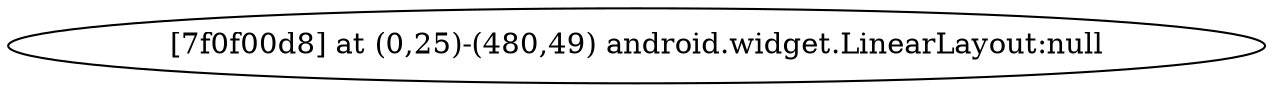strict digraph G {
  1 [ label="[7f0f00d8] at (0,25)-(480,49) android.widget.LinearLayout:null" ];
}
